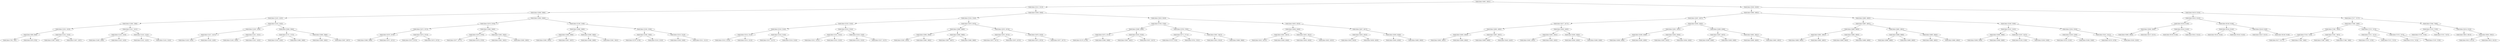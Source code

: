 digraph G{
2126850349 [label="Node{data=[4061, 4061]}"]
2126850349 -> 1742567595
1742567595 [label="Node{data=[2512, 2512]}"]
1742567595 -> 144385549
144385549 [label="Node{data=[2068, 2068]}"]
144385549 -> 418426935
418426935 [label="Node{data=[1425, 1425]}"]
418426935 -> 1336634949
1336634949 [label="Node{data=[1388, 1388]}"]
1336634949 -> 1128226619
1128226619 [label="Node{data=[1023, 1023]}"]
1128226619 -> 314941983
314941983 [label="Node{data=[808, 808]}"]
314941983 -> 262785400
262785400 [label="Node{data=[795, 795]}"]
314941983 -> 459556750
459556750 [label="Node{data=[879, 879]}"]
1128226619 -> 580588894
580588894 [label="Node{data=[1325, 1325]}"]
580588894 -> 502369864
502369864 [label="Node{data=[1095, 1095]}"]
580588894 -> 1557292679
1557292679 [label="Node{data=[1387, 1387]}"]
1336634949 -> 1697845924
1697845924 [label="Node{data=[1421, 1421]}"]
1697845924 -> 528009913
528009913 [label="Node{data=[1419, 1419]}"]
528009913 -> 241861840
241861840 [label="Node{data=[1409, 1409]}"]
528009913 -> 1103310276
1103310276 [label="Node{data=[1420, 1420]}"]
1697845924 -> 1016635754
1016635754 [label="Node{data=[1423, 1423]}"]
1016635754 -> 1701611842
1701611842 [label="Node{data=[1422, 1422]}"]
1016635754 -> 1073405243
1073405243 [label="Node{data=[1424, 1424]}"]
418426935 -> 1737456141
1737456141 [label="Node{data=[1433, 1433]}"]
1737456141 -> 518325351
518325351 [label="Node{data=[1429, 1429]}"]
518325351 -> 524466272
524466272 [label="Node{data=[1427, 1427]}"]
524466272 -> 1991818678
1991818678 [label="Node{data=[1426, 1426]}"]
524466272 -> 1786510974
1786510974 [label="Node{data=[1428, 1428]}"]
518325351 -> 1552619882
1552619882 [label="Node{data=[1431, 1431]}"]
1552619882 -> 1451244323
1451244323 [label="Node{data=[1430, 1430]}"]
1552619882 -> 1701210440
1701210440 [label="Node{data=[1432, 1432]}"]
1737456141 -> 1356592020
1356592020 [label="Node{data=[2064, 2064]}"]
1356592020 -> 1411375276
1411375276 [label="Node{data=[1737, 1737]}"]
1411375276 -> 51482671
51482671 [label="Node{data=[1434, 1434]}"]
1411375276 -> 1441502508
1441502508 [label="Node{data=[1969, 1969]}"]
1356592020 -> 1520671574
1520671574 [label="Node{data=[2066, 2066]}"]
1520671574 -> 1897011758
1897011758 [label="Node{data=[2065, 2065]}"]
1520671574 -> 2114809035
2114809035 [label="Node{data=[2067, 2067]}"]
144385549 -> 2009515219
2009515219 [label="Node{data=[2084, 2084]}"]
2009515219 -> 830052438
830052438 [label="Node{data=[2076, 2076]}"]
830052438 -> 1348151101
1348151101 [label="Node{data=[2072, 2072]}"]
1348151101 -> 1168470729
1168470729 [label="Node{data=[2070, 2070]}"]
1168470729 -> 67426034
67426034 [label="Node{data=[2069, 2069]}"]
1168470729 -> 2042778892
2042778892 [label="Node{data=[2071, 2071]}"]
1348151101 -> 1881794502
1881794502 [label="Node{data=[2074, 2074]}"]
1881794502 -> 519364656
519364656 [label="Node{data=[2073, 2073]}"]
1881794502 -> 1021642330
1021642330 [label="Node{data=[2075, 2075]}"]
830052438 -> 1466195711
1466195711 [label="Node{data=[2080, 2080]}"]
1466195711 -> 1749844994
1749844994 [label="Node{data=[2078, 2078]}"]
1749844994 -> 1367346267
1367346267 [label="Node{data=[2077, 2077]}"]
1749844994 -> 1162024935
1162024935 [label="Node{data=[2079, 2079]}"]
1466195711 -> 807746070
807746070 [label="Node{data=[2082, 2082]}"]
807746070 -> 1019593860
1019593860 [label="Node{data=[2081, 2081]}"]
807746070 -> 1844897171
1844897171 [label="Node{data=[2083, 2083]}"]
2009515219 -> 819411941
819411941 [label="Node{data=[2108, 2108]}"]
819411941 -> 691753571
691753571 [label="Node{data=[2088, 2088]}"]
691753571 -> 994591268
994591268 [label="Node{data=[2086, 2086]}"]
994591268 -> 1632166563
1632166563 [label="Node{data=[2085, 2085]}"]
994591268 -> 1749673340
1749673340 [label="Node{data=[2087, 2087]}"]
691753571 -> 462559836
462559836 [label="Node{data=[2090, 2090]}"]
462559836 -> 1655845480
1655845480 [label="Node{data=[2089, 2089]}"]
462559836 -> 1145669991
1145669991 [label="Node{data=[2091, 2091]}"]
819411941 -> 1670178455
1670178455 [label="Node{data=[2328, 2328]}"]
1670178455 -> 1757888576
1757888576 [label="Node{data=[2290, 2290]}"]
1757888576 -> 462753346
462753346 [label="Node{data=[2276, 2276]}"]
1757888576 -> 329232102
329232102 [label="Node{data=[2310, 2310]}"]
1670178455 -> 396581468
396581468 [label="Node{data=[2510, 2510]}"]
396581468 -> 1169481128
1169481128 [label="Node{data=[2509, 2509]}"]
396581468 -> 1986018370
1986018370 [label="Node{data=[2511, 2511]}"]
1742567595 -> 417748214
417748214 [label="Node{data=[2836, 2836]}"]
417748214 -> 362449932
362449932 [label="Node{data=[2534, 2534]}"]
362449932 -> 1990220426
1990220426 [label="Node{data=[2520, 2520]}"]
1990220426 -> 30796336
30796336 [label="Node{data=[2516, 2516]}"]
30796336 -> 725503768
725503768 [label="Node{data=[2514, 2514]}"]
725503768 -> 1787120799
1787120799 [label="Node{data=[2513, 2513]}"]
725503768 -> 503656271
503656271 [label="Node{data=[2515, 2515]}"]
30796336 -> 808436437
808436437 [label="Node{data=[2518, 2518]}"]
808436437 -> 1764760903
1764760903 [label="Node{data=[2517, 2517]}"]
808436437 -> 689001802
689001802 [label="Node{data=[2519, 2519]}"]
1990220426 -> 509180016
509180016 [label="Node{data=[2524, 2524]}"]
509180016 -> 1353590788
1353590788 [label="Node{data=[2522, 2522]}"]
1353590788 -> 958254451
958254451 [label="Node{data=[2521, 2521]}"]
1353590788 -> 436560927
436560927 [label="Node{data=[2523, 2523]}"]
509180016 -> 1330251223
1330251223 [label="Node{data=[2526, 2526]}"]
1330251223 -> 1845885490
1845885490 [label="Node{data=[2525, 2525]}"]
1330251223 -> 958715092
958715092 [label="Node{data=[2527, 2527]}"]
362449932 -> 137390707
137390707 [label="Node{data=[2670, 2670]}"]
137390707 -> 399225375
399225375 [label="Node{data=[2666, 2666]}"]
399225375 -> 1449008830
1449008830 [label="Node{data=[2664, 2664]}"]
1449008830 -> 1237578453
1237578453 [label="Node{data=[2563, 2563]}"]
1449008830 -> 1110145644
1110145644 [label="Node{data=[2665, 2665]}"]
399225375 -> 146432892
146432892 [label="Node{data=[2668, 2668]}"]
146432892 -> 775370555
775370555 [label="Node{data=[2667, 2667]}"]
146432892 -> 2025074034
2025074034 [label="Node{data=[2669, 2669]}"]
137390707 -> 1633009682
1633009682 [label="Node{data=[2674, 2674]}"]
1633009682 -> 984608455
984608455 [label="Node{data=[2672, 2672]}"]
984608455 -> 758548550
758548550 [label="Node{data=[2671, 2671]}"]
984608455 -> 1949364015
1949364015 [label="Node{data=[2673, 2673]}"]
1633009682 -> 1001059563
1001059563 [label="Node{data=[2676, 2676]}"]
1001059563 -> 2117532815
2117532815 [label="Node{data=[2675, 2675]}"]
1001059563 -> 1742421943
1742421943 [label="Node{data=[2677, 2677]}"]
417748214 -> 350354932
350354932 [label="Node{data=[3919, 3919]}"]
350354932 -> 2021674543
2021674543 [label="Node{data=[3700, 3700]}"]
2021674543 -> 832243508
832243508 [label="Node{data=[3399, 3399]}"]
832243508 -> 260284471
260284471 [label="Node{data=[3372, 3372]}"]
260284471 -> 337048174
337048174 [label="Node{data=[3179, 3179]}"]
260284471 -> 1847404533
1847404533 [label="Node{data=[3398, 3398]}"]
832243508 -> 123088805
123088805 [label="Node{data=[3520, 3520]}"]
123088805 -> 365340000
365340000 [label="Node{data=[3461, 3461]}"]
123088805 -> 912306228
912306228 [label="Node{data=[3557, 3557]}"]
2021674543 -> 834997122
834997122 [label="Node{data=[3795, 3795]}"]
834997122 -> 131604760
131604760 [label="Node{data=[3771, 3771]}"]
131604760 -> 664103206
664103206 [label="Node{data=[3720, 3720]}"]
131604760 -> 348622064
348622064 [label="Node{data=[3781, 3781]}"]
834997122 -> 222760177
222760177 [label="Node{data=[3847, 3847]}"]
222760177 -> 1263615136
1263615136 [label="Node{data=[3814, 3814]}"]
222760177 -> 1199677621
1199677621 [label="Node{data=[3899, 3899]}"]
350354932 -> 1862866105
1862866105 [label="Node{data=[4053, 4053]}"]
1862866105 -> 1511828781
1511828781 [label="Node{data=[4049, 4049]}"]
1511828781 -> 418004722
418004722 [label="Node{data=[4047, 4047]}"]
418004722 -> 1386520914
1386520914 [label="Node{data=[4012, 4012]}"]
418004722 -> 1974459235
1974459235 [label="Node{data=[4048, 4048]}"]
1511828781 -> 1256551742
1256551742 [label="Node{data=[4051, 4051]}"]
1256551742 -> 53600062
53600062 [label="Node{data=[4050, 4050]}"]
1256551742 -> 1961377851
1961377851 [label="Node{data=[4052, 4052]}"]
1862866105 -> 2132277510
2132277510 [label="Node{data=[4057, 4057]}"]
2132277510 -> 515518303
515518303 [label="Node{data=[4055, 4055]}"]
515518303 -> 335530905
335530905 [label="Node{data=[4054, 4054]}"]
515518303 -> 622897221
622897221 [label="Node{data=[4056, 4056]}"]
2132277510 -> 1707059758
1707059758 [label="Node{data=[4059, 4059]}"]
1707059758 -> 716218641
716218641 [label="Node{data=[4058, 4058]}"]
1707059758 -> 1199441117
1199441117 [label="Node{data=[4060, 4060]}"]
2126850349 -> 1740435191
1740435191 [label="Node{data=[5620, 5620]}"]
1740435191 -> 2135607028
2135607028 [label="Node{data=[4962, 4962]}"]
2135607028 -> 1348290597
1348290597 [label="Node{data=[4587, 4587]}"]
1348290597 -> 1739781663
1739781663 [label="Node{data=[4477, 4477]}"]
1739781663 -> 1736013640
1736013640 [label="Node{data=[4065, 4065]}"]
1736013640 -> 1319989301
1319989301 [label="Node{data=[4063, 4063]}"]
1319989301 -> 1946879397
1946879397 [label="Node{data=[4062, 4062]}"]
1319989301 -> 75044661
75044661 [label="Node{data=[4064, 4064]}"]
1736013640 -> 680981445
680981445 [label="Node{data=[4067, 4067]}"]
680981445 -> 228528698
228528698 [label="Node{data=[4066, 4066]}"]
680981445 -> 555026433
555026433 [label="Node{data=[4443, 4443]}"]
1739781663 -> 1838773161
1838773161 [label="Node{data=[4583, 4583]}"]
1838773161 -> 1921953028
1921953028 [label="Node{data=[4581, 4581]}"]
1921953028 -> 133525421
133525421 [label="Node{data=[4562, 4562]}"]
1921953028 -> 237582930
237582930 [label="Node{data=[4582, 4582]}"]
1838773161 -> 680203269
680203269 [label="Node{data=[4585, 4585]}"]
680203269 -> 795507357
795507357 [label="Node{data=[4584, 4584]}"]
680203269 -> 55505114
55505114 [label="Node{data=[4586, 4586]}"]
1348290597 -> 1148367179
1148367179 [label="Node{data=[4595, 4595]}"]
1148367179 -> 875147004
875147004 [label="Node{data=[4591, 4591]}"]
875147004 -> 1223394422
1223394422 [label="Node{data=[4589, 4589]}"]
1223394422 -> 1020749201
1020749201 [label="Node{data=[4588, 4588]}"]
1223394422 -> 1845388201
1845388201 [label="Node{data=[4590, 4590]}"]
875147004 -> 349798052
349798052 [label="Node{data=[4593, 4593]}"]
349798052 -> 360573
360573 [label="Node{data=[4592, 4592]}"]
349798052 -> 133797377
133797377 [label="Node{data=[4594, 4594]}"]
1148367179 -> 428105340
428105340 [label="Node{data=[4599, 4599]}"]
428105340 -> 1182220214
1182220214 [label="Node{data=[4597, 4597]}"]
1182220214 -> 1784502637
1784502637 [label="Node{data=[4596, 4596]}"]
1182220214 -> 568296377
568296377 [label="Node{data=[4598, 4598]}"]
428105340 -> 437476928
437476928 [label="Node{data=[4601, 4601]}"]
437476928 -> 1701206075
1701206075 [label="Node{data=[4600, 4600]}"]
437476928 -> 1701897163
1701897163 [label="Node{data=[4602, 4602]}"]
2135607028 -> 955213463
955213463 [label="Node{data=[4995, 4995]}"]
955213463 -> 948887188
948887188 [label="Node{data=[4987, 4987]}"]
948887188 -> 1878978110
1878978110 [label="Node{data=[4983, 4983]}"]
1878978110 -> 225588913
225588913 [label="Node{data=[4981, 4981]}"]
225588913 -> 1323967062
1323967062 [label="Node{data=[4980, 4980]}"]
225588913 -> 6176609
6176609 [label="Node{data=[4982, 4982]}"]
1878978110 -> 407481930
407481930 [label="Node{data=[4985, 4985]}"]
407481930 -> 76727372
76727372 [label="Node{data=[4984, 4984]}"]
407481930 -> 469089818
469089818 [label="Node{data=[4986, 4986]}"]
948887188 -> 1788948274
1788948274 [label="Node{data=[4991, 4991]}"]
1788948274 -> 1062205394
1062205394 [label="Node{data=[4989, 4989]}"]
1062205394 -> 770565331
770565331 [label="Node{data=[4988, 4988]}"]
1062205394 -> 459180570
459180570 [label="Node{data=[4990, 4990]}"]
1788948274 -> 2019950332
2019950332 [label="Node{data=[4993, 4993]}"]
2019950332 -> 953444165
953444165 [label="Node{data=[4992, 4992]}"]
2019950332 -> 2052970480
2052970480 [label="Node{data=[4994, 4994]}"]
955213463 -> 356289787
356289787 [label="Node{data=[5209, 5209]}"]
356289787 -> 1123615422
1123615422 [label="Node{data=[5102, 5102]}"]
1123615422 -> 1502391275
1502391275 [label="Node{data=[5066, 5066]}"]
1502391275 -> 1308231037
1308231037 [label="Node{data=[5008, 5008]}"]
1502391275 -> 1011876717
1011876717 [label="Node{data=[5089, 5089]}"]
1123615422 -> 909511339
909511339 [label="Node{data=[5207, 5207]}"]
909511339 -> 173616245
173616245 [label="Node{data=[5158, 5158]}"]
909511339 -> 387252654
387252654 [label="Node{data=[5208, 5208]}"]
356289787 -> 727851850
727851850 [label="Node{data=[5354, 5354]}"]
727851850 -> 763828191
763828191 [label="Node{data=[5236, 5236]}"]
763828191 -> 1862188190
1862188190 [label="Node{data=[5210, 5210]}"]
763828191 -> 1364838558
1364838558 [label="Node{data=[5306, 5306]}"]
727851850 -> 1796983180
1796983180 [label="Node{data=[5421, 5421]}"]
1796983180 -> 2125927135
2125927135 [label="Node{data=[5378, 5378]}"]
1796983180 -> 1706449883
1706449883 [label="Node{data=[5550, 5550]}"]
1740435191 -> 2050253515
2050253515 [label="Node{data=[6150, 6150]}"]
2050253515 -> 1339462568
1339462568 [label="Node{data=[6142, 6142]}"]
1339462568 -> 162611559
162611559 [label="Node{data=[6138, 6138]}"]
162611559 -> 1586412297
1586412297 [label="Node{data=[5936, 5936]}"]
1586412297 -> 125155369
125155369 [label="Node{data=[5683, 5683]}"]
1586412297 -> 2084905148
2084905148 [label="Node{data=[6137, 6137]}"]
162611559 -> 2147281962
2147281962 [label="Node{data=[6140, 6140]}"]
2147281962 -> 1409369647
1409369647 [label="Node{data=[6139, 6139]}"]
2147281962 -> 2115967094
2115967094 [label="Node{data=[6141, 6141]}"]
1339462568 -> 722114505
722114505 [label="Node{data=[6146, 6146]}"]
722114505 -> 856666942
856666942 [label="Node{data=[6144, 6144]}"]
856666942 -> 1843505998
1843505998 [label="Node{data=[6143, 6143]}"]
856666942 -> 1807471148
1807471148 [label="Node{data=[6145, 6145]}"]
722114505 -> 342926413
342926413 [label="Node{data=[6148, 6148]}"]
342926413 -> 1512596414
1512596414 [label="Node{data=[6147, 6147]}"]
342926413 -> 989005934
989005934 [label="Node{data=[6149, 6149]}"]
2050253515 -> 267163566
267163566 [label="Node{data=[7477, 7477]}"]
267163566 -> 514787538
514787538 [label="Node{data=[7469, 7469]}"]
514787538 -> 126070058
126070058 [label="Node{data=[7465, 7465]}"]
126070058 -> 630285772
630285772 [label="Node{data=[7418, 7418]}"]
630285772 -> 1319880503
1319880503 [label="Node{data=[6177, 6177]}"]
630285772 -> 673492904
673492904 [label="Node{data=[7464, 7464]}"]
126070058 -> 852798843
852798843 [label="Node{data=[7467, 7467]}"]
852798843 -> 474284520
474284520 [label="Node{data=[7466, 7466]}"]
852798843 -> 206044968
206044968 [label="Node{data=[7468, 7468]}"]
514787538 -> 26429671
26429671 [label="Node{data=[7473, 7473]}"]
26429671 -> 373002971
373002971 [label="Node{data=[7471, 7471]}"]
373002971 -> 583371701
583371701 [label="Node{data=[7470, 7470]}"]
373002971 -> 289967738
289967738 [label="Node{data=[7472, 7472]}"]
26429671 -> 176629956
176629956 [label="Node{data=[7475, 7475]}"]
176629956 -> 1080086021
1080086021 [label="Node{data=[7474, 7474]}"]
176629956 -> 1324776863
1324776863 [label="Node{data=[7476, 7476]}"]
267163566 -> 462950757
462950757 [label="Node{data=[7648, 7648]}"]
462950757 -> 678091738
678091738 [label="Node{data=[7479, 7479]}"]
678091738 -> 1849436212
1849436212 [label="Node{data=[7478, 7478]}"]
678091738 -> 333167337
333167337 [label="Node{data=[7537, 7537]}"]
462950757 -> 1209238222
1209238222 [label="Node{data=[9154, 9154]}"]
1209238222 -> 920204317
920204317 [label="Node{data=[8913, 8913]}"]
1209238222 -> 959170426
959170426 [label="Node{data=[9391, 9391]}"]
959170426 -> 2003381828
2003381828 [label="Node{data=[9212, 9212]}"]
959170426 -> 599312277
599312277 [label="Node{data=[9512, 9512]}"]
}
